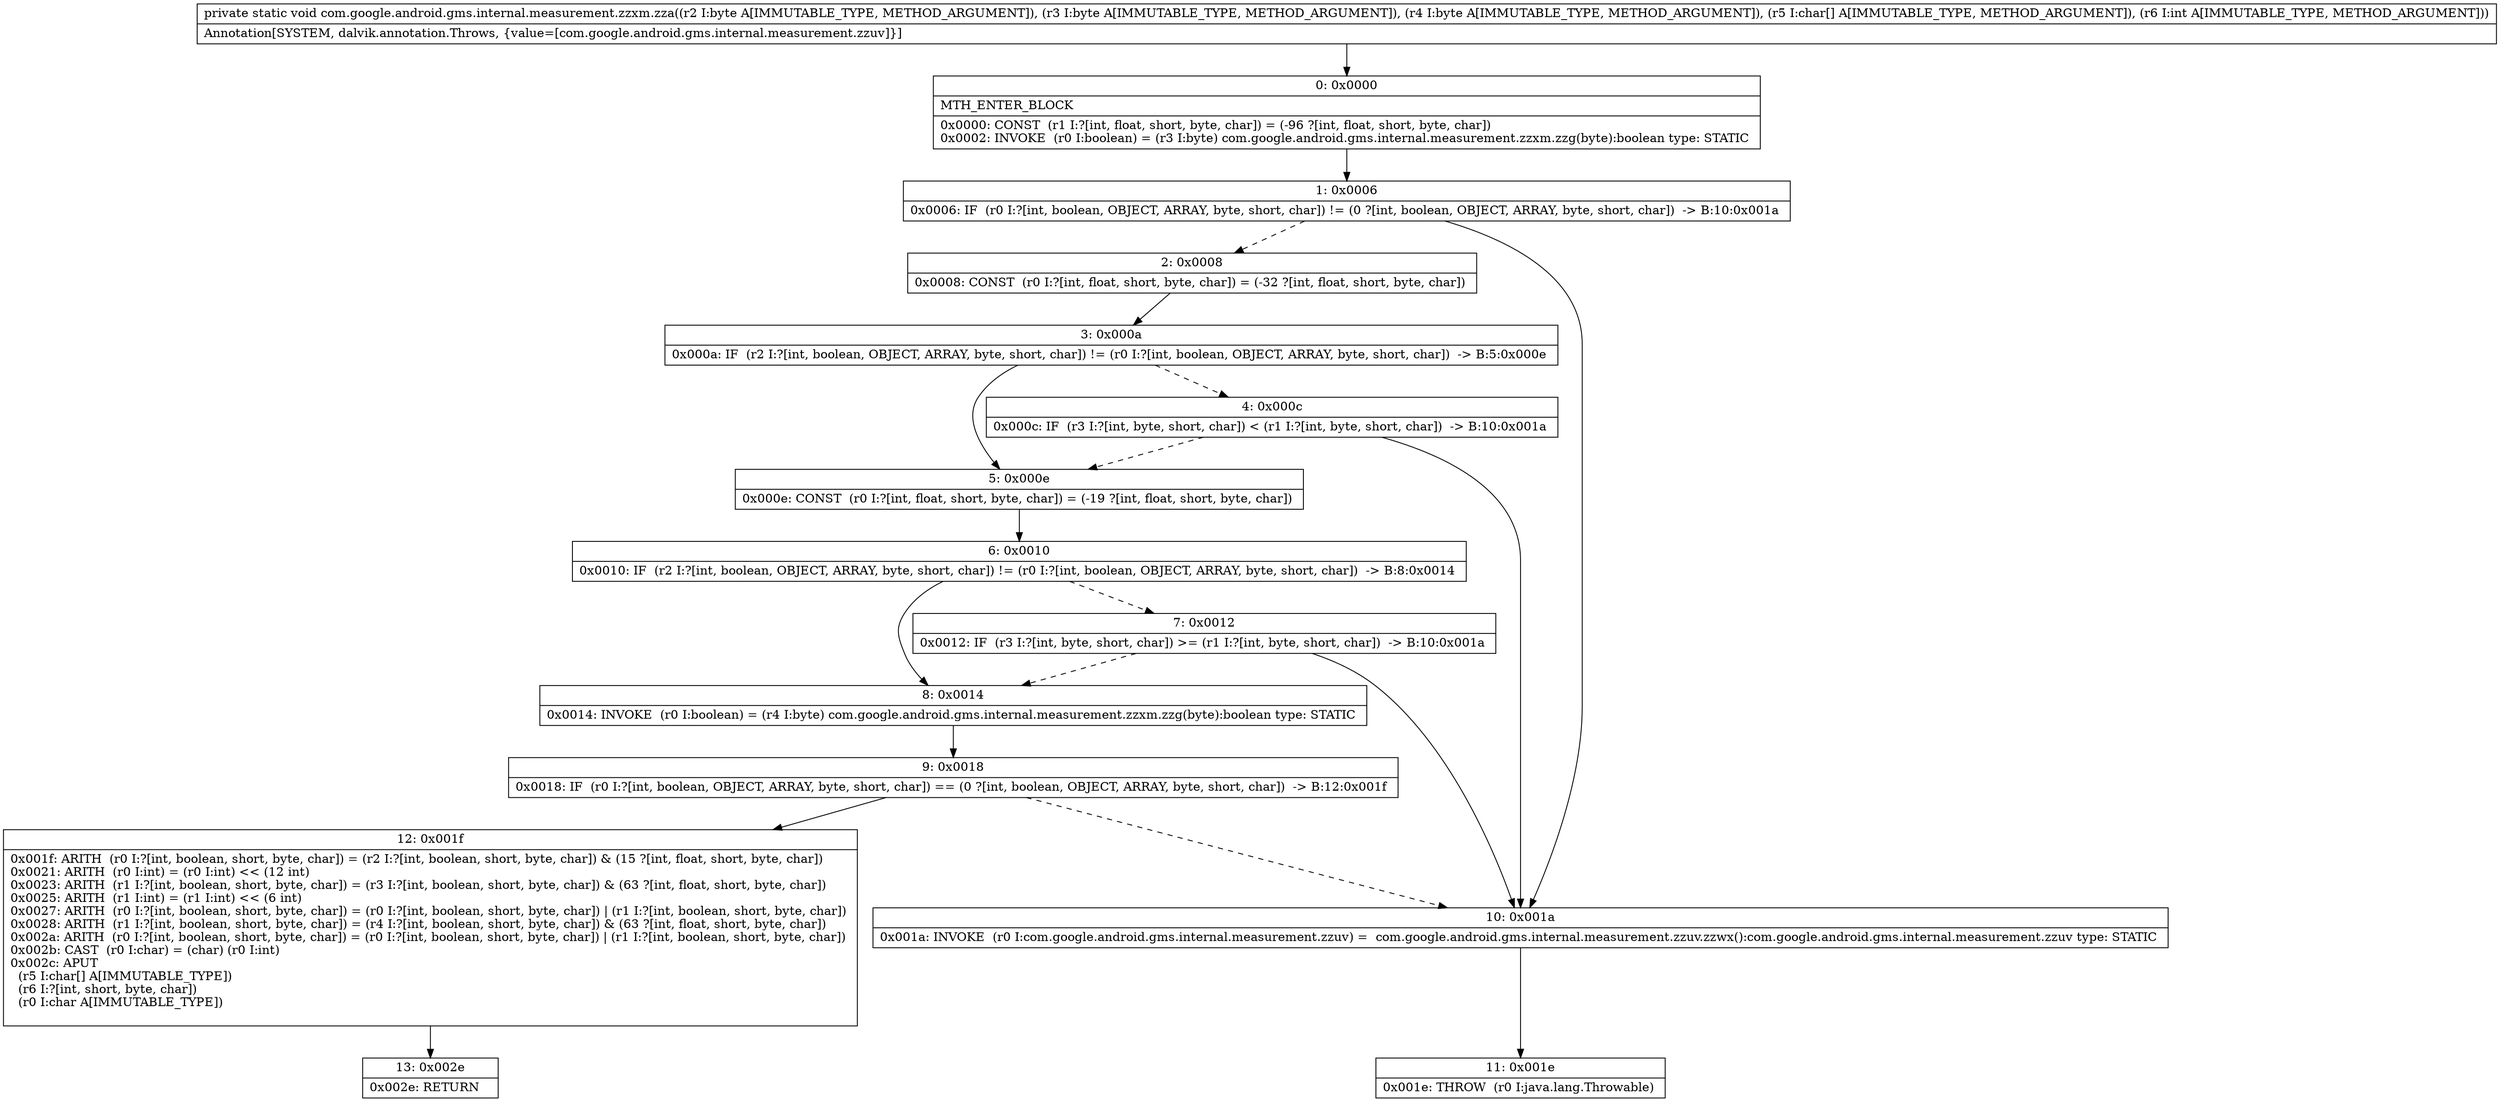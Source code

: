 digraph "CFG forcom.google.android.gms.internal.measurement.zzxm.zza(BBB[CI)V" {
Node_0 [shape=record,label="{0\:\ 0x0000|MTH_ENTER_BLOCK\l|0x0000: CONST  (r1 I:?[int, float, short, byte, char]) = (\-96 ?[int, float, short, byte, char]) \l0x0002: INVOKE  (r0 I:boolean) = (r3 I:byte) com.google.android.gms.internal.measurement.zzxm.zzg(byte):boolean type: STATIC \l}"];
Node_1 [shape=record,label="{1\:\ 0x0006|0x0006: IF  (r0 I:?[int, boolean, OBJECT, ARRAY, byte, short, char]) != (0 ?[int, boolean, OBJECT, ARRAY, byte, short, char])  \-\> B:10:0x001a \l}"];
Node_2 [shape=record,label="{2\:\ 0x0008|0x0008: CONST  (r0 I:?[int, float, short, byte, char]) = (\-32 ?[int, float, short, byte, char]) \l}"];
Node_3 [shape=record,label="{3\:\ 0x000a|0x000a: IF  (r2 I:?[int, boolean, OBJECT, ARRAY, byte, short, char]) != (r0 I:?[int, boolean, OBJECT, ARRAY, byte, short, char])  \-\> B:5:0x000e \l}"];
Node_4 [shape=record,label="{4\:\ 0x000c|0x000c: IF  (r3 I:?[int, byte, short, char]) \< (r1 I:?[int, byte, short, char])  \-\> B:10:0x001a \l}"];
Node_5 [shape=record,label="{5\:\ 0x000e|0x000e: CONST  (r0 I:?[int, float, short, byte, char]) = (\-19 ?[int, float, short, byte, char]) \l}"];
Node_6 [shape=record,label="{6\:\ 0x0010|0x0010: IF  (r2 I:?[int, boolean, OBJECT, ARRAY, byte, short, char]) != (r0 I:?[int, boolean, OBJECT, ARRAY, byte, short, char])  \-\> B:8:0x0014 \l}"];
Node_7 [shape=record,label="{7\:\ 0x0012|0x0012: IF  (r3 I:?[int, byte, short, char]) \>= (r1 I:?[int, byte, short, char])  \-\> B:10:0x001a \l}"];
Node_8 [shape=record,label="{8\:\ 0x0014|0x0014: INVOKE  (r0 I:boolean) = (r4 I:byte) com.google.android.gms.internal.measurement.zzxm.zzg(byte):boolean type: STATIC \l}"];
Node_9 [shape=record,label="{9\:\ 0x0018|0x0018: IF  (r0 I:?[int, boolean, OBJECT, ARRAY, byte, short, char]) == (0 ?[int, boolean, OBJECT, ARRAY, byte, short, char])  \-\> B:12:0x001f \l}"];
Node_10 [shape=record,label="{10\:\ 0x001a|0x001a: INVOKE  (r0 I:com.google.android.gms.internal.measurement.zzuv) =  com.google.android.gms.internal.measurement.zzuv.zzwx():com.google.android.gms.internal.measurement.zzuv type: STATIC \l}"];
Node_11 [shape=record,label="{11\:\ 0x001e|0x001e: THROW  (r0 I:java.lang.Throwable) \l}"];
Node_12 [shape=record,label="{12\:\ 0x001f|0x001f: ARITH  (r0 I:?[int, boolean, short, byte, char]) = (r2 I:?[int, boolean, short, byte, char]) & (15 ?[int, float, short, byte, char]) \l0x0021: ARITH  (r0 I:int) = (r0 I:int) \<\< (12 int) \l0x0023: ARITH  (r1 I:?[int, boolean, short, byte, char]) = (r3 I:?[int, boolean, short, byte, char]) & (63 ?[int, float, short, byte, char]) \l0x0025: ARITH  (r1 I:int) = (r1 I:int) \<\< (6 int) \l0x0027: ARITH  (r0 I:?[int, boolean, short, byte, char]) = (r0 I:?[int, boolean, short, byte, char]) \| (r1 I:?[int, boolean, short, byte, char]) \l0x0028: ARITH  (r1 I:?[int, boolean, short, byte, char]) = (r4 I:?[int, boolean, short, byte, char]) & (63 ?[int, float, short, byte, char]) \l0x002a: ARITH  (r0 I:?[int, boolean, short, byte, char]) = (r0 I:?[int, boolean, short, byte, char]) \| (r1 I:?[int, boolean, short, byte, char]) \l0x002b: CAST  (r0 I:char) = (char) (r0 I:int) \l0x002c: APUT  \l  (r5 I:char[] A[IMMUTABLE_TYPE])\l  (r6 I:?[int, short, byte, char])\l  (r0 I:char A[IMMUTABLE_TYPE])\l \l}"];
Node_13 [shape=record,label="{13\:\ 0x002e|0x002e: RETURN   \l}"];
MethodNode[shape=record,label="{private static void com.google.android.gms.internal.measurement.zzxm.zza((r2 I:byte A[IMMUTABLE_TYPE, METHOD_ARGUMENT]), (r3 I:byte A[IMMUTABLE_TYPE, METHOD_ARGUMENT]), (r4 I:byte A[IMMUTABLE_TYPE, METHOD_ARGUMENT]), (r5 I:char[] A[IMMUTABLE_TYPE, METHOD_ARGUMENT]), (r6 I:int A[IMMUTABLE_TYPE, METHOD_ARGUMENT]))  | Annotation[SYSTEM, dalvik.annotation.Throws, \{value=[com.google.android.gms.internal.measurement.zzuv]\}]\l}"];
MethodNode -> Node_0;
Node_0 -> Node_1;
Node_1 -> Node_2[style=dashed];
Node_1 -> Node_10;
Node_2 -> Node_3;
Node_3 -> Node_4[style=dashed];
Node_3 -> Node_5;
Node_4 -> Node_5[style=dashed];
Node_4 -> Node_10;
Node_5 -> Node_6;
Node_6 -> Node_7[style=dashed];
Node_6 -> Node_8;
Node_7 -> Node_8[style=dashed];
Node_7 -> Node_10;
Node_8 -> Node_9;
Node_9 -> Node_10[style=dashed];
Node_9 -> Node_12;
Node_10 -> Node_11;
Node_12 -> Node_13;
}

